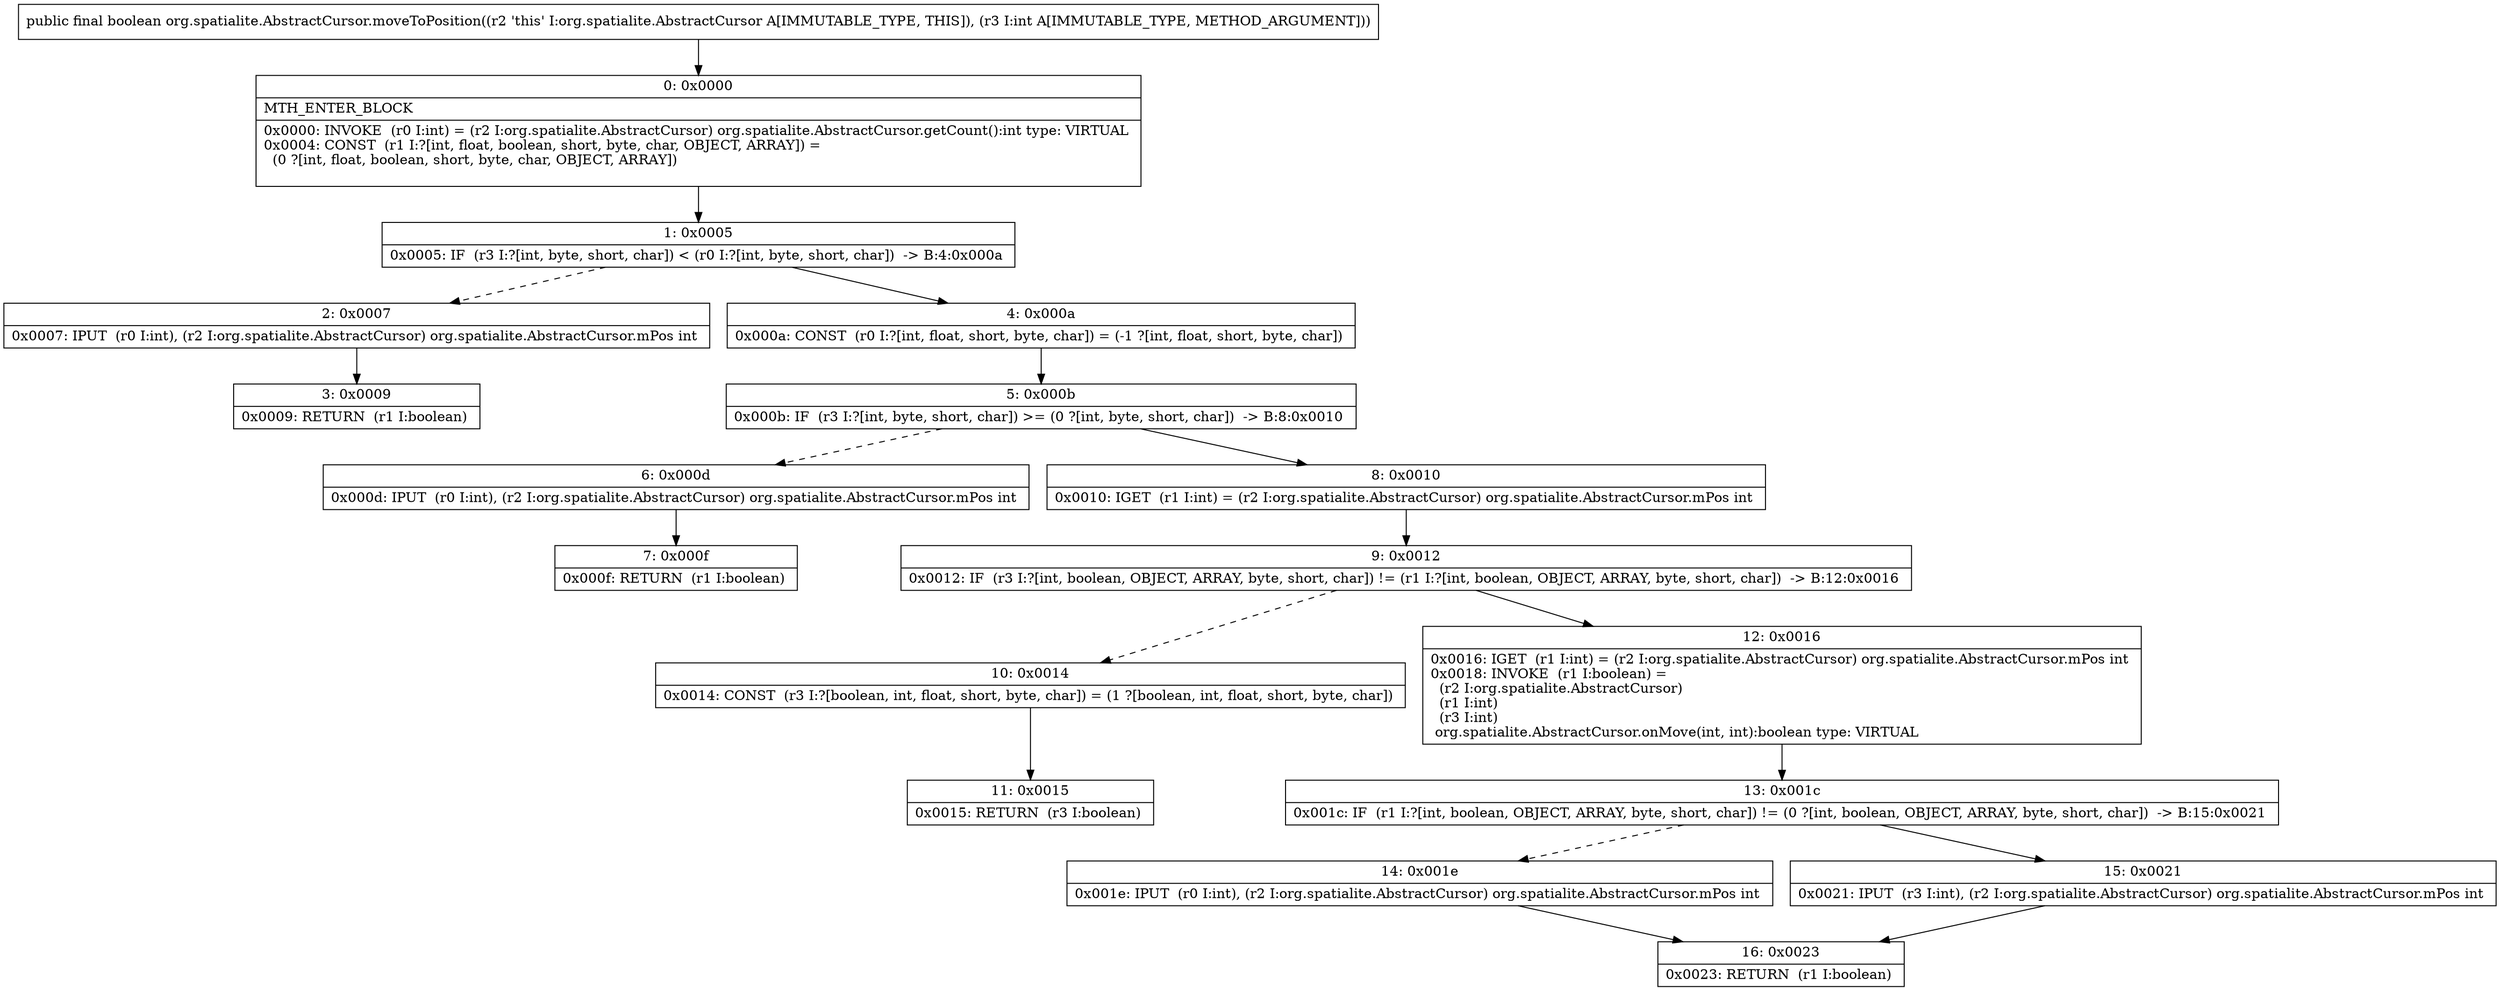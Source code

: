 digraph "CFG fororg.spatialite.AbstractCursor.moveToPosition(I)Z" {
Node_0 [shape=record,label="{0\:\ 0x0000|MTH_ENTER_BLOCK\l|0x0000: INVOKE  (r0 I:int) = (r2 I:org.spatialite.AbstractCursor) org.spatialite.AbstractCursor.getCount():int type: VIRTUAL \l0x0004: CONST  (r1 I:?[int, float, boolean, short, byte, char, OBJECT, ARRAY]) = \l  (0 ?[int, float, boolean, short, byte, char, OBJECT, ARRAY])\l \l}"];
Node_1 [shape=record,label="{1\:\ 0x0005|0x0005: IF  (r3 I:?[int, byte, short, char]) \< (r0 I:?[int, byte, short, char])  \-\> B:4:0x000a \l}"];
Node_2 [shape=record,label="{2\:\ 0x0007|0x0007: IPUT  (r0 I:int), (r2 I:org.spatialite.AbstractCursor) org.spatialite.AbstractCursor.mPos int \l}"];
Node_3 [shape=record,label="{3\:\ 0x0009|0x0009: RETURN  (r1 I:boolean) \l}"];
Node_4 [shape=record,label="{4\:\ 0x000a|0x000a: CONST  (r0 I:?[int, float, short, byte, char]) = (\-1 ?[int, float, short, byte, char]) \l}"];
Node_5 [shape=record,label="{5\:\ 0x000b|0x000b: IF  (r3 I:?[int, byte, short, char]) \>= (0 ?[int, byte, short, char])  \-\> B:8:0x0010 \l}"];
Node_6 [shape=record,label="{6\:\ 0x000d|0x000d: IPUT  (r0 I:int), (r2 I:org.spatialite.AbstractCursor) org.spatialite.AbstractCursor.mPos int \l}"];
Node_7 [shape=record,label="{7\:\ 0x000f|0x000f: RETURN  (r1 I:boolean) \l}"];
Node_8 [shape=record,label="{8\:\ 0x0010|0x0010: IGET  (r1 I:int) = (r2 I:org.spatialite.AbstractCursor) org.spatialite.AbstractCursor.mPos int \l}"];
Node_9 [shape=record,label="{9\:\ 0x0012|0x0012: IF  (r3 I:?[int, boolean, OBJECT, ARRAY, byte, short, char]) != (r1 I:?[int, boolean, OBJECT, ARRAY, byte, short, char])  \-\> B:12:0x0016 \l}"];
Node_10 [shape=record,label="{10\:\ 0x0014|0x0014: CONST  (r3 I:?[boolean, int, float, short, byte, char]) = (1 ?[boolean, int, float, short, byte, char]) \l}"];
Node_11 [shape=record,label="{11\:\ 0x0015|0x0015: RETURN  (r3 I:boolean) \l}"];
Node_12 [shape=record,label="{12\:\ 0x0016|0x0016: IGET  (r1 I:int) = (r2 I:org.spatialite.AbstractCursor) org.spatialite.AbstractCursor.mPos int \l0x0018: INVOKE  (r1 I:boolean) = \l  (r2 I:org.spatialite.AbstractCursor)\l  (r1 I:int)\l  (r3 I:int)\l org.spatialite.AbstractCursor.onMove(int, int):boolean type: VIRTUAL \l}"];
Node_13 [shape=record,label="{13\:\ 0x001c|0x001c: IF  (r1 I:?[int, boolean, OBJECT, ARRAY, byte, short, char]) != (0 ?[int, boolean, OBJECT, ARRAY, byte, short, char])  \-\> B:15:0x0021 \l}"];
Node_14 [shape=record,label="{14\:\ 0x001e|0x001e: IPUT  (r0 I:int), (r2 I:org.spatialite.AbstractCursor) org.spatialite.AbstractCursor.mPos int \l}"];
Node_15 [shape=record,label="{15\:\ 0x0021|0x0021: IPUT  (r3 I:int), (r2 I:org.spatialite.AbstractCursor) org.spatialite.AbstractCursor.mPos int \l}"];
Node_16 [shape=record,label="{16\:\ 0x0023|0x0023: RETURN  (r1 I:boolean) \l}"];
MethodNode[shape=record,label="{public final boolean org.spatialite.AbstractCursor.moveToPosition((r2 'this' I:org.spatialite.AbstractCursor A[IMMUTABLE_TYPE, THIS]), (r3 I:int A[IMMUTABLE_TYPE, METHOD_ARGUMENT])) }"];
MethodNode -> Node_0;
Node_0 -> Node_1;
Node_1 -> Node_2[style=dashed];
Node_1 -> Node_4;
Node_2 -> Node_3;
Node_4 -> Node_5;
Node_5 -> Node_6[style=dashed];
Node_5 -> Node_8;
Node_6 -> Node_7;
Node_8 -> Node_9;
Node_9 -> Node_10[style=dashed];
Node_9 -> Node_12;
Node_10 -> Node_11;
Node_12 -> Node_13;
Node_13 -> Node_14[style=dashed];
Node_13 -> Node_15;
Node_14 -> Node_16;
Node_15 -> Node_16;
}

